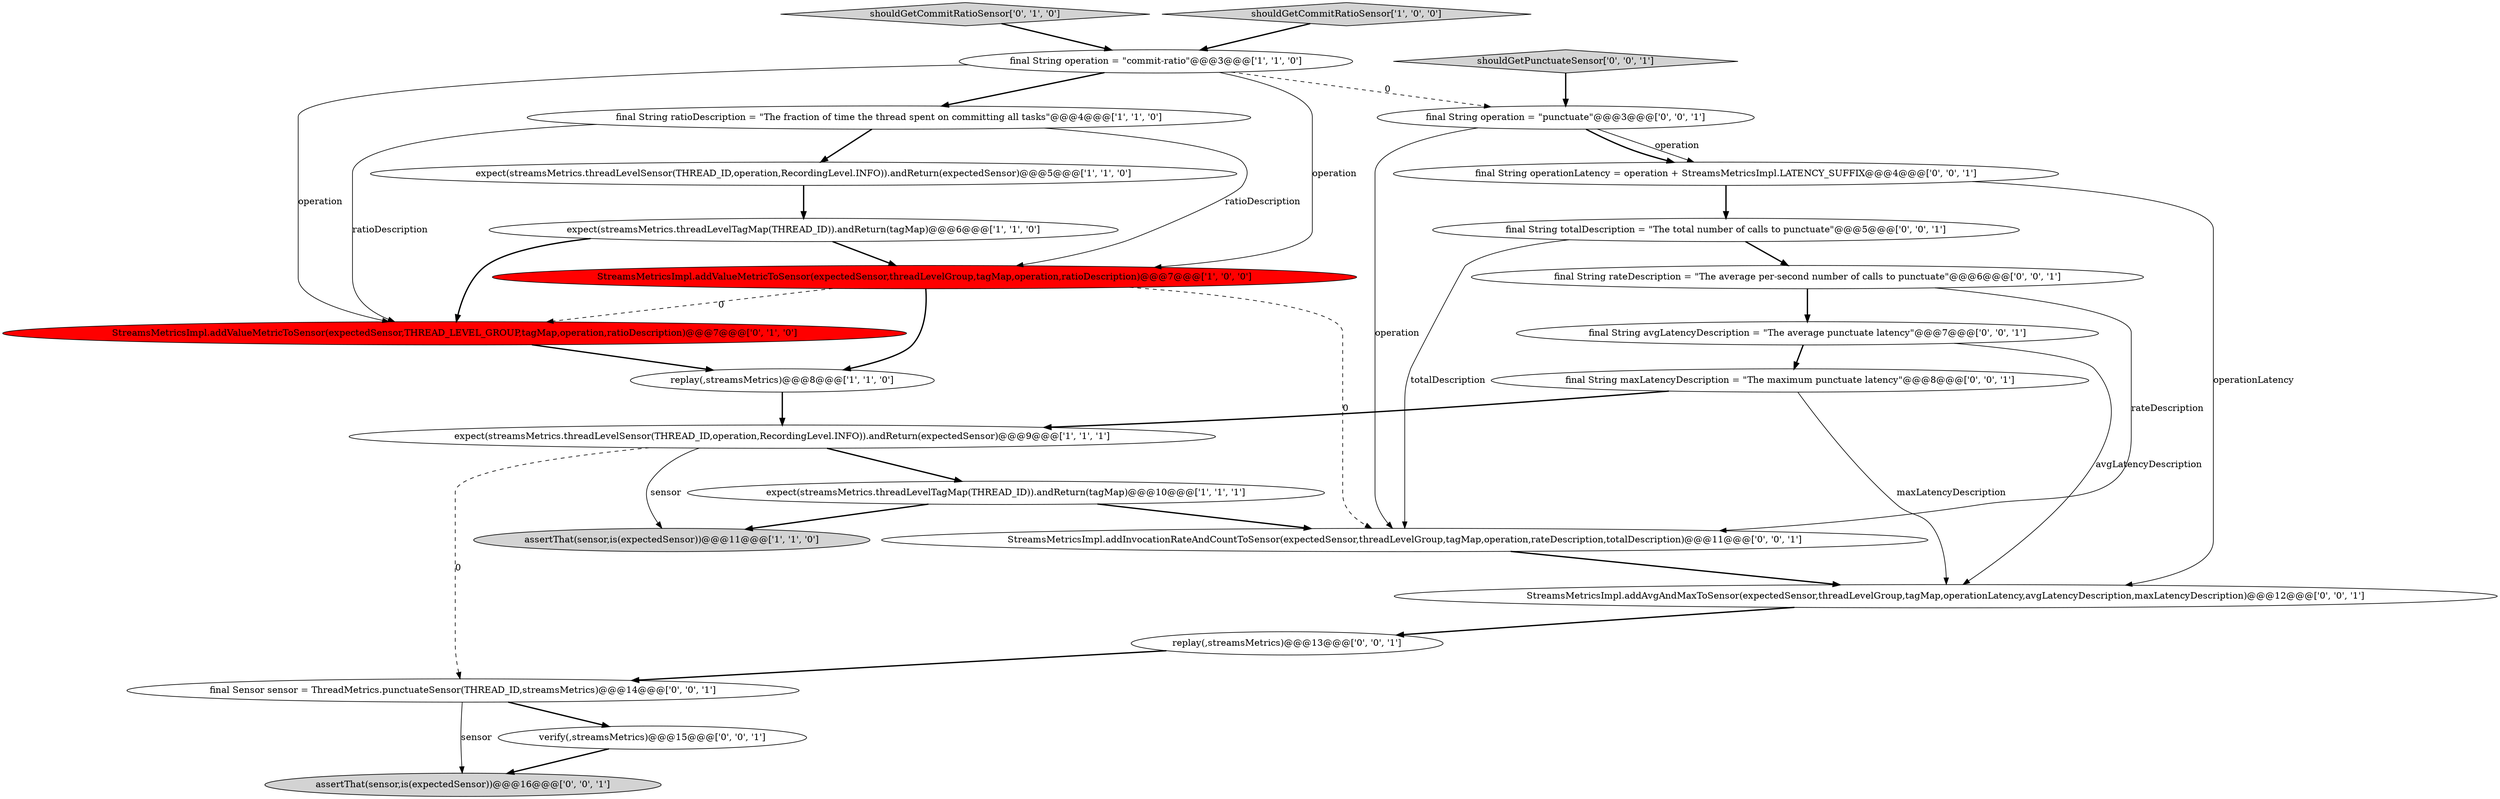 digraph {
18 [style = filled, label = "StreamsMetricsImpl.addInvocationRateAndCountToSensor(expectedSensor,threadLevelGroup,tagMap,operation,rateDescription,totalDescription)@@@11@@@['0', '0', '1']", fillcolor = white, shape = ellipse image = "AAA0AAABBB3BBB"];
13 [style = filled, label = "final Sensor sensor = ThreadMetrics.punctuateSensor(THREAD_ID,streamsMetrics)@@@14@@@['0', '0', '1']", fillcolor = white, shape = ellipse image = "AAA0AAABBB3BBB"];
23 [style = filled, label = "final String totalDescription = \"The total number of calls to punctuate\"@@@5@@@['0', '0', '1']", fillcolor = white, shape = ellipse image = "AAA0AAABBB3BBB"];
19 [style = filled, label = "final String rateDescription = \"The average per-second number of calls to punctuate\"@@@6@@@['0', '0', '1']", fillcolor = white, shape = ellipse image = "AAA0AAABBB3BBB"];
15 [style = filled, label = "assertThat(sensor,is(expectedSensor))@@@16@@@['0', '0', '1']", fillcolor = lightgray, shape = ellipse image = "AAA0AAABBB3BBB"];
11 [style = filled, label = "shouldGetCommitRatioSensor['0', '1', '0']", fillcolor = lightgray, shape = diamond image = "AAA0AAABBB2BBB"];
22 [style = filled, label = "final String operationLatency = operation + StreamsMetricsImpl.LATENCY_SUFFIX@@@4@@@['0', '0', '1']", fillcolor = white, shape = ellipse image = "AAA0AAABBB3BBB"];
5 [style = filled, label = "final String operation = \"commit-ratio\"@@@3@@@['1', '1', '0']", fillcolor = white, shape = ellipse image = "AAA0AAABBB1BBB"];
6 [style = filled, label = "replay(,streamsMetrics)@@@8@@@['1', '1', '0']", fillcolor = white, shape = ellipse image = "AAA0AAABBB1BBB"];
12 [style = filled, label = "final String avgLatencyDescription = \"The average punctuate latency\"@@@7@@@['0', '0', '1']", fillcolor = white, shape = ellipse image = "AAA0AAABBB3BBB"];
24 [style = filled, label = "replay(,streamsMetrics)@@@13@@@['0', '0', '1']", fillcolor = white, shape = ellipse image = "AAA0AAABBB3BBB"];
17 [style = filled, label = "final String maxLatencyDescription = \"The maximum punctuate latency\"@@@8@@@['0', '0', '1']", fillcolor = white, shape = ellipse image = "AAA0AAABBB3BBB"];
3 [style = filled, label = "StreamsMetricsImpl.addValueMetricToSensor(expectedSensor,threadLevelGroup,tagMap,operation,ratioDescription)@@@7@@@['1', '0', '0']", fillcolor = red, shape = ellipse image = "AAA1AAABBB1BBB"];
4 [style = filled, label = "final String ratioDescription = \"The fraction of time the thread spent on committing all tasks\"@@@4@@@['1', '1', '0']", fillcolor = white, shape = ellipse image = "AAA0AAABBB1BBB"];
7 [style = filled, label = "expect(streamsMetrics.threadLevelTagMap(THREAD_ID)).andReturn(tagMap)@@@10@@@['1', '1', '1']", fillcolor = white, shape = ellipse image = "AAA0AAABBB1BBB"];
9 [style = filled, label = "expect(streamsMetrics.threadLevelSensor(THREAD_ID,operation,RecordingLevel.INFO)).andReturn(expectedSensor)@@@9@@@['1', '1', '1']", fillcolor = white, shape = ellipse image = "AAA0AAABBB1BBB"];
16 [style = filled, label = "final String operation = \"punctuate\"@@@3@@@['0', '0', '1']", fillcolor = white, shape = ellipse image = "AAA0AAABBB3BBB"];
1 [style = filled, label = "shouldGetCommitRatioSensor['1', '0', '0']", fillcolor = lightgray, shape = diamond image = "AAA0AAABBB1BBB"];
20 [style = filled, label = "StreamsMetricsImpl.addAvgAndMaxToSensor(expectedSensor,threadLevelGroup,tagMap,operationLatency,avgLatencyDescription,maxLatencyDescription)@@@12@@@['0', '0', '1']", fillcolor = white, shape = ellipse image = "AAA0AAABBB3BBB"];
0 [style = filled, label = "expect(streamsMetrics.threadLevelTagMap(THREAD_ID)).andReturn(tagMap)@@@6@@@['1', '1', '0']", fillcolor = white, shape = ellipse image = "AAA0AAABBB1BBB"];
21 [style = filled, label = "shouldGetPunctuateSensor['0', '0', '1']", fillcolor = lightgray, shape = diamond image = "AAA0AAABBB3BBB"];
14 [style = filled, label = "verify(,streamsMetrics)@@@15@@@['0', '0', '1']", fillcolor = white, shape = ellipse image = "AAA0AAABBB3BBB"];
2 [style = filled, label = "expect(streamsMetrics.threadLevelSensor(THREAD_ID,operation,RecordingLevel.INFO)).andReturn(expectedSensor)@@@5@@@['1', '1', '0']", fillcolor = white, shape = ellipse image = "AAA0AAABBB1BBB"];
8 [style = filled, label = "assertThat(sensor,is(expectedSensor))@@@11@@@['1', '1', '0']", fillcolor = lightgray, shape = ellipse image = "AAA0AAABBB1BBB"];
10 [style = filled, label = "StreamsMetricsImpl.addValueMetricToSensor(expectedSensor,THREAD_LEVEL_GROUP,tagMap,operation,ratioDescription)@@@7@@@['0', '1', '0']", fillcolor = red, shape = ellipse image = "AAA1AAABBB2BBB"];
1->5 [style = bold, label=""];
0->3 [style = bold, label=""];
4->3 [style = solid, label="ratioDescription"];
13->15 [style = solid, label="sensor"];
19->18 [style = solid, label="rateDescription"];
5->10 [style = solid, label="operation"];
19->12 [style = bold, label=""];
16->22 [style = solid, label="operation"];
3->18 [style = dashed, label="0"];
17->9 [style = bold, label=""];
12->17 [style = bold, label=""];
3->6 [style = bold, label=""];
4->2 [style = bold, label=""];
9->7 [style = bold, label=""];
7->8 [style = bold, label=""];
16->22 [style = bold, label=""];
23->18 [style = solid, label="totalDescription"];
22->23 [style = bold, label=""];
10->6 [style = bold, label=""];
12->20 [style = solid, label="avgLatencyDescription"];
5->16 [style = dashed, label="0"];
22->20 [style = solid, label="operationLatency"];
11->5 [style = bold, label=""];
18->20 [style = bold, label=""];
0->10 [style = bold, label=""];
2->0 [style = bold, label=""];
16->18 [style = solid, label="operation"];
23->19 [style = bold, label=""];
5->4 [style = bold, label=""];
9->13 [style = dashed, label="0"];
7->18 [style = bold, label=""];
21->16 [style = bold, label=""];
5->3 [style = solid, label="operation"];
9->8 [style = solid, label="sensor"];
14->15 [style = bold, label=""];
3->10 [style = dashed, label="0"];
6->9 [style = bold, label=""];
20->24 [style = bold, label=""];
17->20 [style = solid, label="maxLatencyDescription"];
13->14 [style = bold, label=""];
4->10 [style = solid, label="ratioDescription"];
24->13 [style = bold, label=""];
}
